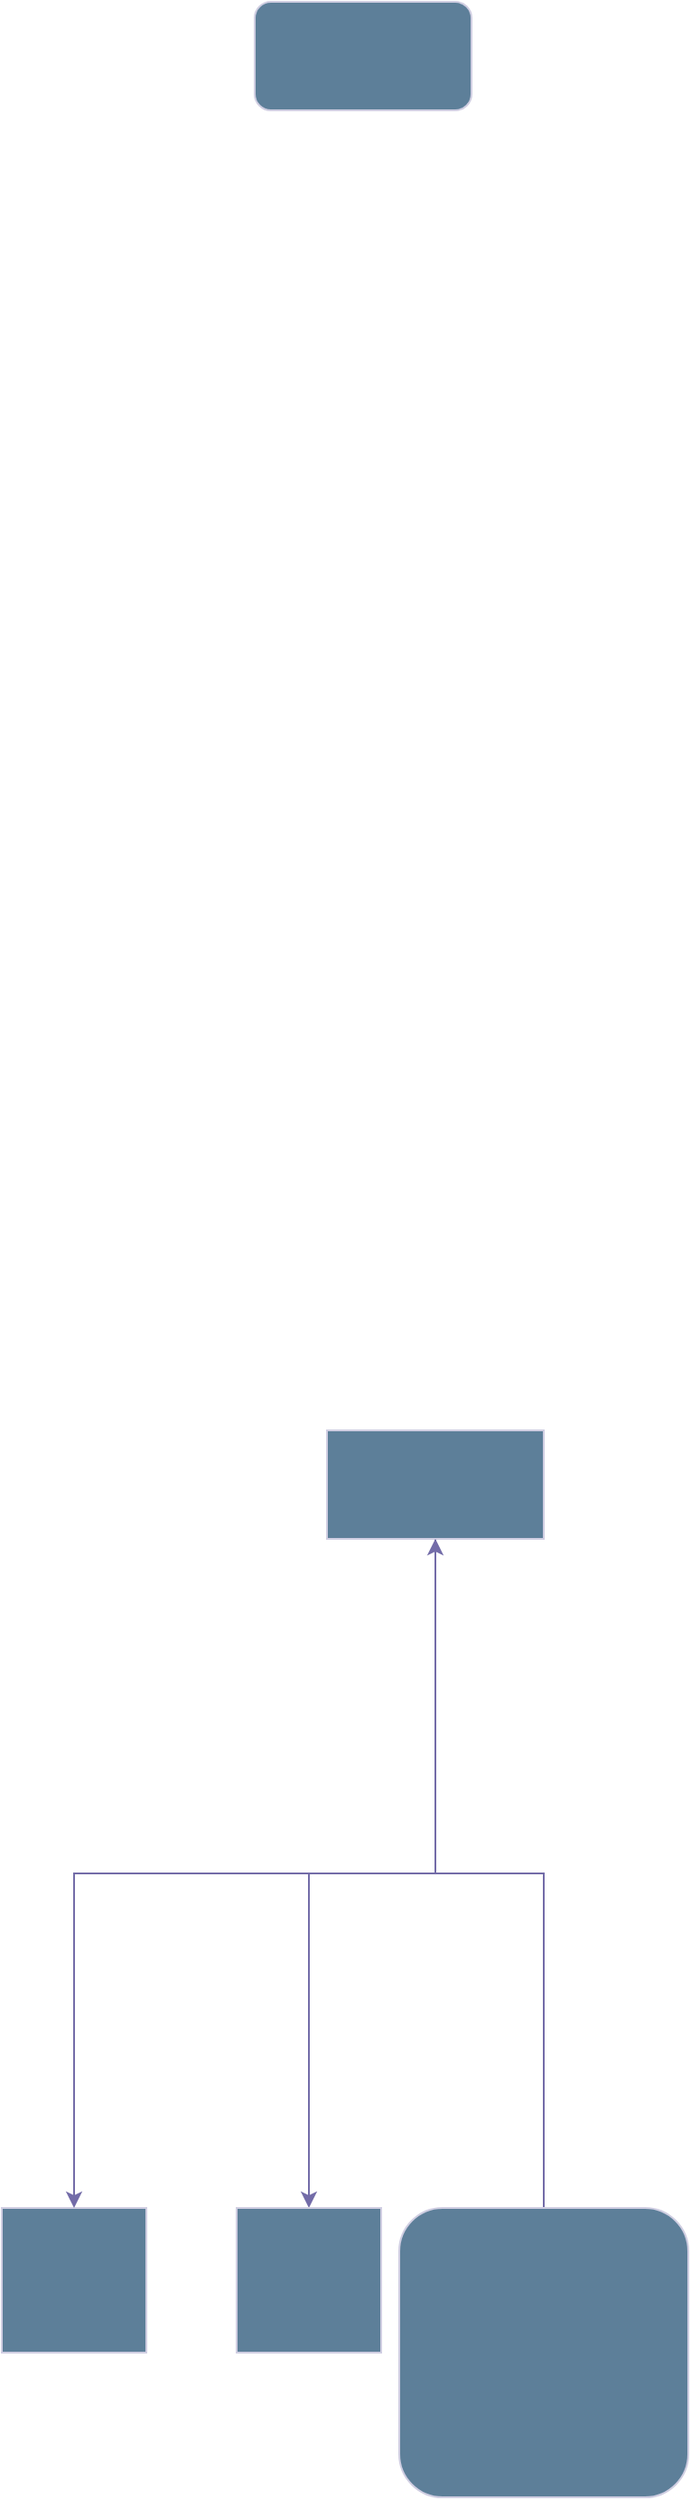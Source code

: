 <mxfile version="20.8.13" type="github">
  <diagram name="第 1 页" id="Fjs2afu9J1dP2JwXOcPw">
    <mxGraphModel dx="1434" dy="2045" grid="1" gridSize="10" guides="1" tooltips="1" connect="1" arrows="1" fold="1" page="1" pageScale="1" pageWidth="827" pageHeight="1169" math="0" shadow="0">
      <root>
        <mxCell id="0" />
        <mxCell id="1" parent="0" />
        <mxCell id="ETx13Bb7mpe3feGjkLu9-1" value="" style="whiteSpace=wrap;html=1;aspect=fixed;labelBackgroundColor=none;fillColor=#5D7F99;strokeColor=#D0CEE2;fontColor=#1A1A1A;" parent="1" vertex="1">
          <mxGeometry x="150" y="600" width="80" height="80" as="geometry" />
        </mxCell>
        <mxCell id="ETx13Bb7mpe3feGjkLu9-3" style="edgeStyle=orthogonalEdgeStyle;rounded=0;orthogonalLoop=1;jettySize=auto;html=1;exitX=0.5;exitY=1;exitDx=0;exitDy=0;labelBackgroundColor=none;fontColor=default;strokeColor=#736CA8;" parent="1" source="ETx13Bb7mpe3feGjkLu9-2" target="ETx13Bb7mpe3feGjkLu9-1" edge="1">
          <mxGeometry relative="1" as="geometry">
            <mxPoint x="400" y="210" as="sourcePoint" />
          </mxGeometry>
        </mxCell>
        <mxCell id="ETx13Bb7mpe3feGjkLu9-5" style="edgeStyle=orthogonalEdgeStyle;rounded=0;orthogonalLoop=1;jettySize=auto;html=1;labelBackgroundColor=none;fontColor=default;strokeColor=#736CA8;" parent="1" source="ETx13Bb7mpe3feGjkLu9-2" target="ETx13Bb7mpe3feGjkLu9-4" edge="1">
          <mxGeometry relative="1" as="geometry" />
        </mxCell>
        <mxCell id="ETx13Bb7mpe3feGjkLu9-2" value="" style="rounded=0;whiteSpace=wrap;html=1;labelBackgroundColor=none;fillColor=#5D7F99;strokeColor=#D0CEE2;fontColor=#1A1A1A;" parent="1" vertex="1">
          <mxGeometry x="330" y="170" width="120" height="60" as="geometry" />
        </mxCell>
        <mxCell id="ETx13Bb7mpe3feGjkLu9-4" value="" style="whiteSpace=wrap;html=1;aspect=fixed;labelBackgroundColor=none;fillColor=#5D7F99;strokeColor=#D0CEE2;fontColor=#1A1A1A;" parent="1" vertex="1">
          <mxGeometry x="280" y="600" width="80" height="80" as="geometry" />
        </mxCell>
        <mxCell id="ETx13Bb7mpe3feGjkLu9-7" style="edgeStyle=orthogonalEdgeStyle;rounded=0;orthogonalLoop=1;jettySize=auto;html=1;exitX=0.5;exitY=0;exitDx=0;exitDy=0;entryX=0.5;entryY=1;entryDx=0;entryDy=0;labelBackgroundColor=none;fontColor=default;strokeColor=#736CA8;" parent="1" source="ETx13Bb7mpe3feGjkLu9-6" target="ETx13Bb7mpe3feGjkLu9-2" edge="1">
          <mxGeometry relative="1" as="geometry" />
        </mxCell>
        <mxCell id="ETx13Bb7mpe3feGjkLu9-6" value="" style="whiteSpace=wrap;html=1;aspect=fixed;rounded=1;labelBackgroundColor=none;fillColor=#5D7F99;strokeColor=#D0CEE2;fontColor=#1A1A1A;" parent="1" vertex="1">
          <mxGeometry x="370" y="600" width="160" height="160" as="geometry" />
        </mxCell>
        <mxCell id="ETx13Bb7mpe3feGjkLu9-9" value="" style="rounded=1;whiteSpace=wrap;html=1;labelBackgroundColor=none;fillColor=#5D7F99;strokeColor=#D0CEE2;fontColor=#1A1A1A;" parent="1" vertex="1">
          <mxGeometry x="290" y="-620" width="120" height="60" as="geometry" />
        </mxCell>
      </root>
    </mxGraphModel>
  </diagram>
</mxfile>
